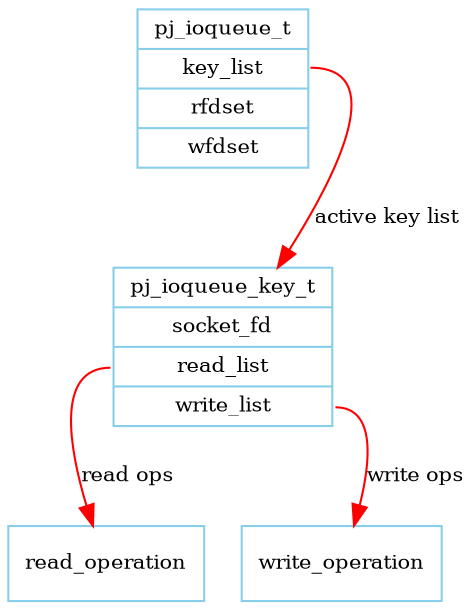 digraph ioqueue_data_structure{
    node[fontsize = 10, color = "skyblue", shape = "record"];
    edge[fontsize = 10, color = "red", shape = "solid"];
    pj_ioqueue_t[label="{<head>pj_ioqueue_t | <key_list>key_list | rfdset | wfdset}"];
    pj_ioqueue_key_t[label="{<head>pj_ioqueue_key_t | socket_fd | <read_list>read_list | <write_list>write_list}"];
    read_operation[label="{<head>read_operation}"];
    write_operation[label="{<write>write_operation}"];
    pj_ioqueue_t:key_list -> pj_ioqueue_key_t[label="active key list"];
    pj_ioqueue_key_t:read_list -> read_operation[label="read ops"];
    pj_ioqueue_key_t:write_list -> write_operation[label="write ops"];
    
}
